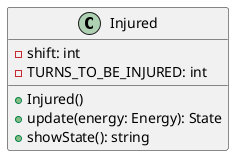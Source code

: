 
@startuml
class Injured{
    -shift: int
    -TURNS_TO_BE_INJURED: int
    +Injured()
    +update(energy: Energy): State
    +showState(): string
}
@enduml